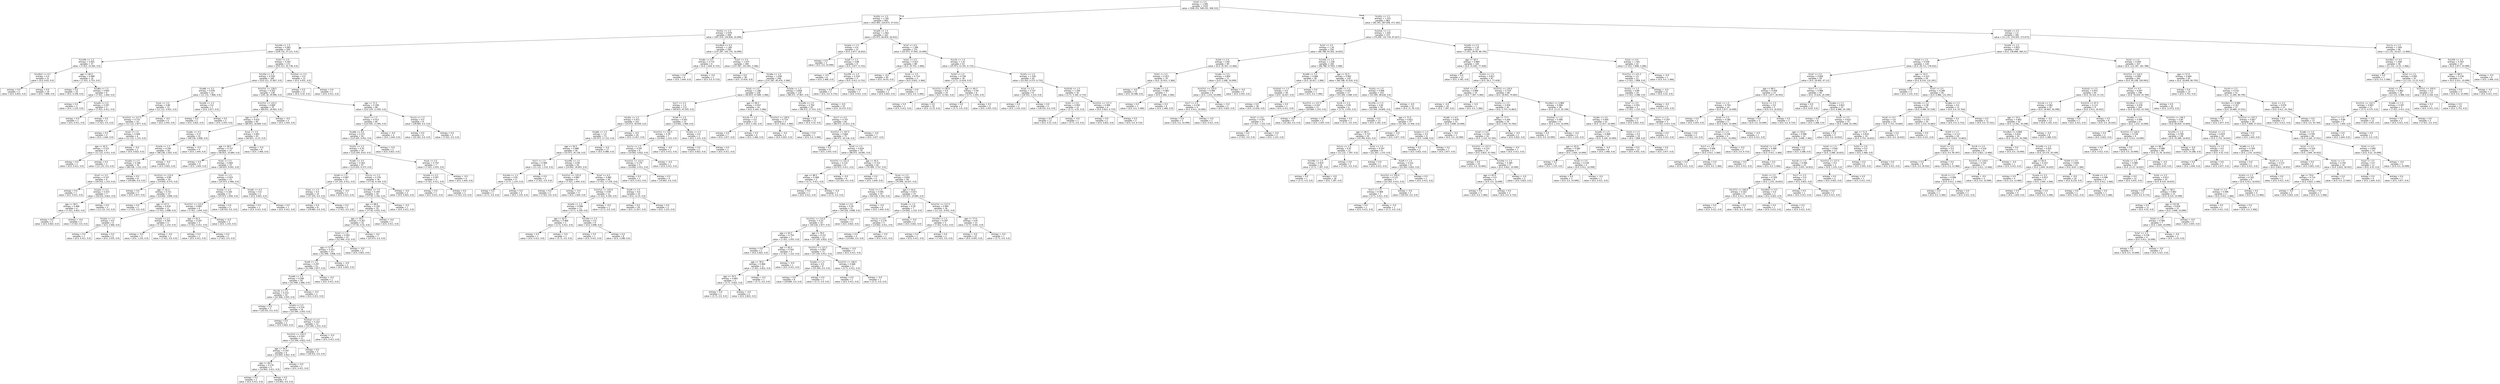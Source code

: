 digraph Tree {
node [shape=box, fontname="helvetica"] ;
edge [fontname="helvetica"] ;
0 [label="fs1a5 <= 2.5\nentropy = 1.585\nsamples = 1525\nvalue = [508.333, 508.333, 508.333]"] ;
1 [label="fs1d2z <= 1.5\nentropy = 1.182\nsamples = 662\nvalue = [422.993, 220.675, 37.031]"] ;
0 -> 1 [labeldistance=2.5, labelangle=45, headlabel="True"] ;
2 [label="fs1d1y <= 1.5\nentropy = 0.978\nsamples = 499\nvalue = [397.019, 159.856, 10.099]"] ;
1 -> 2 ;
3 [label="fs1ct4a <= 1.5\nentropy = 0.681\nsamples = 209\nvalue = [259.732, 57.121, 0.0]"] ;
2 -> 3 ;
4 [label="fs1ct4b <= 1.5\nentropy = 0.925\nsamples = 37\nvalue = [7.421, 14.383, 0.0]"] ;
3 -> 4 ;
5 [label="fs1ct6z1 <= 4.5\nentropy = 0.0\nsamples = 21\nvalue = [0.0, 8.63, 0.0]"] ;
4 -> 5 ;
6 [label="entropy = 0.0\nsamples = 2\nvalue = [0.0, 0.822, 0.0]"] ;
5 -> 6 ;
7 [label="entropy = 0.0\nsamples = 19\nvalue = [0.0, 7.808, 0.0]"] ;
5 -> 7 ;
8 [label="age <= 60.5\nentropy = 0.988\nsamples = 16\nvalue = [7.421, 5.753, 0.0]"] ;
4 -> 8 ;
9 [label="entropy = 0.0\nsamples = 10\nvalue = [0.0, 4.109, 0.0]"] ;
8 -> 9 ;
10 [label="fs1a6a <= 1.5\nentropy = 0.683\nsamples = 6\nvalue = [7.421, 1.644, 0.0]"] ;
8 -> 10 ;
11 [label="entropy = 0.0\nsamples = 3\nvalue = [0.0, 1.233, 0.0]"] ;
10 -> 11 ;
12 [label="fs1a2b <= 2.5\nentropy = 0.297\nsamples = 3\nvalue = [7.421, 0.411, 0.0]"] ;
10 -> 12 ;
13 [label="entropy = 0.0\nsamples = 1\nvalue = [0.0, 0.411, 0.0]"] ;
12 -> 13 ;
14 [label="entropy = 0.0\nsamples = 2\nvalue = [7.421, 0.0, 0.0]"] ;
12 -> 14 ;
15 [label="fs1b3 <= 2.5\nentropy = 0.597\nsamples = 172\nvalue = [252.311, 42.738, 0.0]"] ;
3 -> 15 ;
16 [label="fs1ct5a <= 1.5\nentropy = 0.558\nsamples = 160\nvalue = [252.311, 37.807, 0.0]"] ;
15 -> 16 ;
17 [label="fs1a6b <= 2.5\nentropy = 0.978\nsamples = 22\nvalue = [11.131, 7.808, 0.0]"] ;
16 -> 17 ;
18 [label="fs1a1 <= 3.5\nentropy = 0.89\nsamples = 15\nvalue = [11.131, 4.931, 0.0]"] ;
17 -> 18 ;
19 [label="fs1ct7y1 <= 117.5\nentropy = 0.733\nsamples = 10\nvalue = [11.131, 2.877, 0.0]"] ;
18 -> 19 ;
20 [label="entropy = 0.0\nsamples = 4\nvalue = [0.0, 1.644, 0.0]"] ;
19 -> 20 ;
21 [label="fs1e1 <= 1.5\nentropy = 0.468\nsamples = 6\nvalue = [11.131, 1.233, 0.0]"] ;
19 -> 21 ;
22 [label="age <= 42.0\nentropy = 0.222\nsamples = 4\nvalue = [11.131, 0.411, 0.0]"] ;
21 -> 22 ;
23 [label="entropy = 0.0\nsamples = 1\nvalue = [0.0, 0.411, 0.0]"] ;
22 -> 23 ;
24 [label="entropy = 0.0\nsamples = 3\nvalue = [11.131, 0.0, 0.0]"] ;
22 -> 24 ;
25 [label="entropy = -0.0\nsamples = 2\nvalue = [0.0, 0.822, 0.0]"] ;
21 -> 25 ;
26 [label="entropy = -0.0\nsamples = 5\nvalue = [0.0, 2.055, 0.0]"] ;
18 -> 26 ;
27 [label="fs1a3b <= 1.5\nentropy = 0.0\nsamples = 7\nvalue = [0.0, 2.877, 0.0]"] ;
17 -> 27 ;
28 [label="entropy = 0.0\nsamples = 2\nvalue = [0.0, 0.822, 0.0]"] ;
27 -> 28 ;
29 [label="entropy = 0.0\nsamples = 5\nvalue = [0.0, 2.055, 0.0]"] ;
27 -> 29 ;
30 [label="fs1ct7z1 <= 128.5\nentropy = 0.502\nsamples = 138\nvalue = [241.18, 29.999, 0.0]"] ;
16 -> 30 ;
31 [label="fs1ct7z1 <= 122.5\nentropy = 0.669\nsamples = 70\nvalue = [89.051, 18.903, 0.0]"] ;
30 -> 31 ;
32 [label="age <= 57.5\nentropy = 0.632\nsamples = 65\nvalue = [89.051, 16.849, 0.0]"] ;
31 -> 32 ;
33 [label="fs1a6c <= 4.5\nentropy = 0.37\nsamples = 22\nvalue = [48.236, 3.698, 0.0]"] ;
32 -> 33 ;
34 [label="fs1a3a <= 1.5\nentropy = 0.246\nsamples = 18\nvalue = [48.236, 2.055, 0.0]"] ;
33 -> 34 ;
35 [label="fs1a2b <= 2.5\nentropy = 0.168\nsamples = 16\nvalue = [48.236, 1.233, 0.0]"] ;
34 -> 35 ;
36 [label="fs1a7 <= 3.5\nentropy = 0.337\nsamples = 8\nvalue = [18.552, 1.233, 0.0]"] ;
35 -> 36 ;
37 [label="entropy = 0.0\nsamples = 1\nvalue = [0.0, 0.411, 0.0]"] ;
36 -> 37 ;
38 [label="fs1a2a <= 2.5\nentropy = 0.253\nsamples = 7\nvalue = [18.552, 0.822, 0.0]"] ;
36 -> 38 ;
39 [label="age <= 56.5\nentropy = 0.468\nsamples = 4\nvalue = [7.421, 0.822, 0.0]"] ;
38 -> 39 ;
40 [label="entropy = 0.0\nsamples = 2\nvalue = [0.0, 0.822, 0.0]"] ;
39 -> 40 ;
41 [label="entropy = -0.0\nsamples = 2\nvalue = [7.421, 0.0, 0.0]"] ;
39 -> 41 ;
42 [label="entropy = 0.0\nsamples = 3\nvalue = [11.131, 0.0, 0.0]"] ;
38 -> 42 ;
43 [label="entropy = 0.0\nsamples = 8\nvalue = [29.684, 0.0, 0.0]"] ;
35 -> 43 ;
44 [label="entropy = -0.0\nsamples = 2\nvalue = [0.0, 0.822, 0.0]"] ;
34 -> 44 ;
45 [label="entropy = -0.0\nsamples = 4\nvalue = [0.0, 1.644, 0.0]"] ;
33 -> 45 ;
46 [label="fs1a1 <= 3.5\nentropy = 0.801\nsamples = 43\nvalue = [40.815, 13.15, 0.0]"] ;
32 -> 46 ;
47 [label="age <= 58.5\nentropy = 0.737\nsamples = 37\nvalue = [40.815, 10.684, 0.0]"] ;
46 -> 47 ;
48 [label="entropy = 0.0\nsamples = 4\nvalue = [0.0, 1.644, 0.0]"] ;
47 -> 48 ;
49 [label="fs1a1 <= 2.5\nentropy = 0.683\nsamples = 33\nvalue = [40.815, 9.041, 0.0]"] ;
47 -> 49 ;
50 [label="fs1ct7y1 <= 115.0\nentropy = 0.89\nsamples = 20\nvalue = [14.842, 6.575, 0.0]"] ;
49 -> 50 ;
51 [label="entropy = 0.0\nsamples = 7\nvalue = [0.0, 2.877, 0.0]"] ;
50 -> 51 ;
52 [label="age <= 61.5\nentropy = 0.721\nsamples = 13\nvalue = [14.842, 3.698, 0.0]"] ;
50 -> 52 ;
53 [label="entropy = 0.0\nsamples = 2\nvalue = [7.421, 0.0, 0.0]"] ;
52 -> 53 ;
54 [label="age <= 67.5\nentropy = 0.918\nsamples = 11\nvalue = [7.421, 3.698, 0.0]"] ;
52 -> 54 ;
55 [label="fs1a2a <= 1.5\nentropy = 0.0\nsamples = 6\nvalue = [0.0, 2.466, 0.0]"] ;
54 -> 55 ;
56 [label="entropy = 0.0\nsamples = 1\nvalue = [0.0, 0.411, 0.0]"] ;
55 -> 56 ;
57 [label="entropy = 0.0\nsamples = 5\nvalue = [0.0, 2.055, 0.0]"] ;
55 -> 57 ;
58 [label="fs1a2b <= 2.5\nentropy = 0.591\nsamples = 5\nvalue = [7.421, 1.233, 0.0]"] ;
54 -> 58 ;
59 [label="entropy = -0.0\nsamples = 3\nvalue = [0.0, 1.233, 0.0]"] ;
58 -> 59 ;
60 [label="entropy = -0.0\nsamples = 2\nvalue = [7.421, 0.0, 0.0]"] ;
58 -> 60 ;
61 [label="fs1e2 <= 1.5\nentropy = 0.425\nsamples = 13\nvalue = [25.973, 2.466, 0.0]"] ;
49 -> 61 ;
62 [label="fs1a2a <= 2.5\nentropy = 0.326\nsamples = 11\nvalue = [25.973, 1.644, 0.0]"] ;
61 -> 62 ;
63 [label="fs1ct7z1 <= 115.0\nentropy = 0.683\nsamples = 6\nvalue = [7.421, 1.644, 0.0]"] ;
62 -> 63 ;
64 [label="age <= 62.5\nentropy = 0.297\nsamples = 3\nvalue = [7.421, 0.411, 0.0]"] ;
63 -> 64 ;
65 [label="entropy = 0.0\nsamples = 1\nvalue = [0.0, 0.411, 0.0]"] ;
64 -> 65 ;
66 [label="entropy = 0.0\nsamples = 2\nvalue = [7.421, 0.0, 0.0]"] ;
64 -> 66 ;
67 [label="entropy = -0.0\nsamples = 3\nvalue = [0.0, 1.233, 0.0]"] ;
63 -> 67 ;
68 [label="entropy = 0.0\nsamples = 5\nvalue = [18.552, 0.0, 0.0]"] ;
62 -> 68 ;
69 [label="fs1a6c <= 4.5\nentropy = 0.0\nsamples = 2\nvalue = [0.0, 0.822, 0.0]"] ;
61 -> 69 ;
70 [label="entropy = 0.0\nsamples = 1\nvalue = [0.0, 0.411, 0.0]"] ;
69 -> 70 ;
71 [label="entropy = 0.0\nsamples = 1\nvalue = [0.0, 0.411, 0.0]"] ;
69 -> 71 ;
72 [label="entropy = -0.0\nsamples = 6\nvalue = [0.0, 2.466, 0.0]"] ;
46 -> 72 ;
73 [label="entropy = -0.0\nsamples = 5\nvalue = [0.0, 2.055, 0.0]"] ;
31 -> 73 ;
74 [label="age <= 71.5\nentropy = 0.358\nsamples = 68\nvalue = [152.129, 11.095, 0.0]"] ;
30 -> 74 ;
75 [label="fs1e7 <= 1.5\nentropy = 0.413\nsamples = 60\nvalue = [122.445, 11.095, 0.0]"] ;
74 -> 75 ;
76 [label="fs1a6b <= 4.5\nentropy = 0.372\nsamples = 56\nvalue = [122.445, 9.452, 0.0]"] ;
75 -> 76 ;
77 [label="fs1d1z <= 1.5\nentropy = 0.35\nsamples = 54\nvalue = [122.445, 8.63, 0.0]"] ;
76 -> 77 ;
78 [label="fs1a6c <= 3.5\nentropy = 0.303\nsamples = 47\nvalue = [115.024, 6.575, 0.0]"] ;
77 -> 78 ;
79 [label="fs1e9 <= 1.5\nentropy = 0.087\nsamples = 11\nvalue = [37.105, 0.411, 0.0]"] ;
78 -> 79 ;
80 [label="fs1e1 <= 1.5\nentropy = 0.0\nsamples = 10\nvalue = [37.105, 0.0, 0.0]"] ;
79 -> 80 ;
81 [label="entropy = 0.0\nsamples = 8\nvalue = [29.684, 0.0, 0.0]"] ;
80 -> 81 ;
82 [label="entropy = 0.0\nsamples = 2\nvalue = [7.421, 0.0, 0.0]"] ;
80 -> 82 ;
83 [label="entropy = -0.0\nsamples = 1\nvalue = [0.0, 0.411, 0.0]"] ;
79 -> 83 ;
84 [label="fs1c1y <= 1.5\nentropy = 0.378\nsamples = 36\nvalue = [77.92, 6.164, 0.0]"] ;
78 -> 84 ;
85 [label="fs1ct6z2 <= 7.0\nentropy = 0.344\nsamples = 34\nvalue = [77.92, 5.342, 0.0]"] ;
84 -> 85 ;
86 [label="age <= 68.0\nentropy = 0.326\nsamples = 33\nvalue = [77.92, 4.931, 0.0]"] ;
85 -> 86 ;
87 [label="age <= 59.5\nentropy = 0.307\nsamples = 32\nvalue = [77.92, 4.52, 0.0]"] ;
86 -> 87 ;
88 [label="fs1e3 <= 1.5\nentropy = 0.402\nsamples = 25\nvalue = [51.946, 4.52, 0.0]"] ;
87 -> 88 ;
89 [label="age <= 57.5\nentropy = 0.353\nsamples = 23\nvalue = [51.946, 3.698, 0.0]"] ;
88 -> 89 ;
90 [label="fs1e9 <= 1.5\nentropy = 0.297\nsamples = 21\nvalue = [51.946, 2.877, 0.0]"] ;
89 -> 90 ;
91 [label="fs1a4b <= 1.5\nentropy = 0.266\nsamples = 20\nvalue = [51.946, 2.466, 0.0]"] ;
90 -> 91 ;
92 [label="fs1c2b <= 1.5\nentropy = 0.233\nsamples = 19\nvalue = [51.946, 2.055, 0.0]"] ;
91 -> 92 ;
93 [label="entropy = 0.0\nsamples = 5\nvalue = [18.552, 0.0, 0.0]"] ;
92 -> 93 ;
94 [label="fs1a2a <= 2.5\nentropy = 0.319\nsamples = 14\nvalue = [33.394, 2.055, 0.0]"] ;
92 -> 94 ;
95 [label="entropy = 0.0\nsamples = 2\nvalue = [0.0, 0.822, 0.0]"] ;
94 -> 95 ;
96 [label="fs1d1a2 <= 2.5\nentropy = 0.222\nsamples = 12\nvalue = [33.394, 1.233, 0.0]"] ;
94 -> 96 ;
97 [label="fs1ct7z1 <= 132.5\nentropy = 0.163\nsamples = 11\nvalue = [33.394, 0.822, 0.0]"] ;
96 -> 97 ;
98 [label="age <= 54.5\nentropy = 0.297\nsamples = 6\nvalue = [14.842, 0.822, 0.0]"] ;
97 -> 98 ;
99 [label="age <= 46.5\nentropy = 0.179\nsamples = 5\nvalue = [14.842, 0.411, 0.0]"] ;
98 -> 99 ;
100 [label="entropy = 0.0\nsamples = 1\nvalue = [0.0, 0.411, 0.0]"] ;
99 -> 100 ;
101 [label="entropy = 0.0\nsamples = 4\nvalue = [14.842, 0.0, 0.0]"] ;
99 -> 101 ;
102 [label="entropy = -0.0\nsamples = 1\nvalue = [0.0, 0.411, 0.0]"] ;
98 -> 102 ;
103 [label="entropy = 0.0\nsamples = 5\nvalue = [18.552, 0.0, 0.0]"] ;
97 -> 103 ;
104 [label="entropy = -0.0\nsamples = 1\nvalue = [0.0, 0.411, 0.0]"] ;
96 -> 104 ;
105 [label="entropy = -0.0\nsamples = 1\nvalue = [0.0, 0.411, 0.0]"] ;
91 -> 105 ;
106 [label="entropy = -0.0\nsamples = 1\nvalue = [0.0, 0.411, 0.0]"] ;
90 -> 106 ;
107 [label="entropy = -0.0\nsamples = 2\nvalue = [0.0, 0.822, 0.0]"] ;
89 -> 107 ;
108 [label="entropy = -0.0\nsamples = 2\nvalue = [0.0, 0.822, 0.0]"] ;
88 -> 108 ;
109 [label="entropy = -0.0\nsamples = 7\nvalue = [25.973, 0.0, 0.0]"] ;
87 -> 109 ;
110 [label="entropy = -0.0\nsamples = 1\nvalue = [0.0, 0.411, 0.0]"] ;
86 -> 110 ;
111 [label="entropy = -0.0\nsamples = 1\nvalue = [0.0, 0.411, 0.0]"] ;
85 -> 111 ;
112 [label="entropy = -0.0\nsamples = 2\nvalue = [0.0, 0.822, 0.0]"] ;
84 -> 112 ;
113 [label="fs1a1 <= 2.5\nentropy = 0.754\nsamples = 7\nvalue = [7.421, 2.055, 0.0]"] ;
77 -> 113 ;
114 [label="fs1a2b <= 2.5\nentropy = 0.297\nsamples = 3\nvalue = [7.421, 0.411, 0.0]"] ;
113 -> 114 ;
115 [label="entropy = 0.0\nsamples = 1\nvalue = [0.0, 0.411, 0.0]"] ;
114 -> 115 ;
116 [label="entropy = 0.0\nsamples = 2\nvalue = [7.421, 0.0, 0.0]"] ;
114 -> 116 ;
117 [label="entropy = -0.0\nsamples = 4\nvalue = [0.0, 1.644, 0.0]"] ;
113 -> 117 ;
118 [label="entropy = -0.0\nsamples = 2\nvalue = [0.0, 0.822, 0.0]"] ;
76 -> 118 ;
119 [label="entropy = -0.0\nsamples = 4\nvalue = [0.0, 1.644, 0.0]"] ;
75 -> 119 ;
120 [label="fs1c1z <= 1.5\nentropy = 0.0\nsamples = 8\nvalue = [29.684, 0.0, 0.0]"] ;
74 -> 120 ;
121 [label="entropy = 0.0\nsamples = 6\nvalue = [22.263, 0.0, 0.0]"] ;
120 -> 121 ;
122 [label="entropy = 0.0\nsamples = 2\nvalue = [7.421, 0.0, 0.0]"] ;
120 -> 122 ;
123 [label="fs1d1a1 <= 2.5\nentropy = 0.0\nsamples = 12\nvalue = [0.0, 4.931, 0.0]"] ;
15 -> 123 ;
124 [label="entropy = 0.0\nsamples = 11\nvalue = [0.0, 4.52, 0.0]"] ;
123 -> 124 ;
125 [label="entropy = 0.0\nsamples = 1\nvalue = [0.0, 0.411, 0.0]"] ;
123 -> 125 ;
126 [label="fs1ct6y4 <= 4.5\nentropy = 1.189\nsamples = 290\nvalue = [137.287, 102.735, 10.099]"] ;
2 -> 126 ;
127 [label="fs1a6c <= 4.5\nentropy = 0.714\nsamples = 6\nvalue = [0.0, 1.644, 6.733]"] ;
126 -> 127 ;
128 [label="entropy = 0.0\nsamples = 4\nvalue = [0.0, 1.644, 0.0]"] ;
127 -> 128 ;
129 [label="entropy = -0.0\nsamples = 2\nvalue = [0.0, 0.0, 6.733]"] ;
127 -> 129 ;
130 [label="fs1a7 <= 3.5\nentropy = 1.075\nsamples = 284\nvalue = [137.287, 101.091, 3.366]"] ;
126 -> 130 ;
131 [label="entropy = 0.0\nsamples = 38\nvalue = [0.0, 15.616, 0.0]"] ;
130 -> 131 ;
132 [label="fs1a6a <= 1.5\nentropy = 1.058\nsamples = 246\nvalue = [137.287, 85.476, 3.366]"] ;
130 -> 132 ;
133 [label="fs1a1 <= 3.5\nentropy = 1.186\nsamples = 128\nvalue = [40.815, 47.669, 3.366]"] ;
132 -> 133 ;
134 [label="fs1c7 <= 2.5\nentropy = 1.0\nsamples = 112\nvalue = [40.815, 41.505, 0.0]"] ;
133 -> 134 ;
135 [label="fs1d2y <= 1.5\nentropy = 0.971\nsamples = 102\nvalue = [25.973, 39.039, 0.0]"] ;
134 -> 135 ;
136 [label="fs1a6b <= 1.5\nentropy = 1.0\nsamples = 73\nvalue = [25.973, 27.122, 0.0]"] ;
135 -> 136 ;
137 [label="age <= 50.5\nentropy = 0.988\nsamples = 56\nvalue = [25.973, 20.136, 0.0]"] ;
136 -> 137 ;
138 [label="fs1c7 <= 1.5\nentropy = 0.468\nsamples = 6\nvalue = [11.131, 1.233, 0.0]"] ;
137 -> 138 ;
139 [label="fs1ct4a <= 1.5\nentropy = 0.81\nsamples = 4\nvalue = [3.71, 1.233, 0.0]"] ;
138 -> 139 ;
140 [label="entropy = 0.0\nsamples = 1\nvalue = [3.71, 0.0, 0.0]"] ;
139 -> 140 ;
141 [label="entropy = 0.0\nsamples = 3\nvalue = [0.0, 1.233, 0.0]"] ;
139 -> 141 ;
142 [label="entropy = 0.0\nsamples = 2\nvalue = [7.421, 0.0, 0.0]"] ;
138 -> 142 ;
143 [label="fs1ct4b <= 1.5\nentropy = 0.99\nsamples = 50\nvalue = [14.842, 18.903, 0.0]"] ;
137 -> 143 ;
144 [label="fs1ct7y1 <= 125.0\nentropy = 0.683\nsamples = 6\nvalue = [7.421, 1.644, 0.0]"] ;
143 -> 144 ;
145 [label="entropy = 0.0\nsamples = 2\nvalue = [7.421, 0.0, 0.0]"] ;
144 -> 145 ;
146 [label="entropy = -0.0\nsamples = 4\nvalue = [0.0, 1.644, 0.0]"] ;
144 -> 146 ;
147 [label="fs1a7 <= 4.5\nentropy = 0.882\nsamples = 44\nvalue = [7.421, 17.259, 0.0]"] ;
143 -> 147 ;
148 [label="fs1ct7y1 <= 125.0\nentropy = 0.94\nsamples = 12\nvalue = [7.421, 4.109, 0.0]"] ;
147 -> 148 ;
149 [label="fs1a2b <= 1.5\nentropy = 0.998\nsamples = 11\nvalue = [3.71, 4.109, 0.0]"] ;
148 -> 149 ;
150 [label="age <= 62.0\nentropy = 0.468\nsamples = 2\nvalue = [3.71, 0.411, 0.0]"] ;
149 -> 150 ;
151 [label="entropy = 0.0\nsamples = 1\nvalue = [0.0, 0.411, 0.0]"] ;
150 -> 151 ;
152 [label="entropy = -0.0\nsamples = 1\nvalue = [3.71, 0.0, 0.0]"] ;
150 -> 152 ;
153 [label="fs1ct4a <= 1.5\nentropy = 0.0\nsamples = 9\nvalue = [0.0, 3.698, 0.0]"] ;
149 -> 153 ;
154 [label="entropy = 0.0\nsamples = 1\nvalue = [0.0, 0.411, 0.0]"] ;
153 -> 154 ;
155 [label="entropy = 0.0\nsamples = 8\nvalue = [0.0, 3.288, 0.0]"] ;
153 -> 155 ;
156 [label="entropy = -0.0\nsamples = 1\nvalue = [3.71, 0.0, 0.0]"] ;
148 -> 156 ;
157 [label="fs1e9 <= 1.5\nentropy = 0.0\nsamples = 32\nvalue = [0.0, 13.15, 0.0]"] ;
147 -> 157 ;
158 [label="entropy = 0.0\nsamples = 29\nvalue = [0.0, 11.917, 0.0]"] ;
157 -> 158 ;
159 [label="entropy = 0.0\nsamples = 3\nvalue = [0.0, 1.233, 0.0]"] ;
157 -> 159 ;
160 [label="entropy = -0.0\nsamples = 17\nvalue = [0.0, 6.986, 0.0]"] ;
136 -> 160 ;
161 [label="entropy = -0.0\nsamples = 29\nvalue = [0.0, 11.917, 0.0]"] ;
135 -> 161 ;
162 [label="fs1e4 <= 1.5\nentropy = 0.591\nsamples = 10\nvalue = [14.842, 2.466, 0.0]"] ;
134 -> 162 ;
163 [label="fs1ct7y1 <= 132.5\nentropy = 0.39\nsamples = 7\nvalue = [14.842, 1.233, 0.0]"] ;
162 -> 163 ;
164 [label="fs1c1y <= 1.5\nentropy = 0.297\nsamples = 6\nvalue = [14.842, 0.822, 0.0]"] ;
163 -> 164 ;
165 [label="fs1ct7y1 <= 112.5\nentropy = 0.179\nsamples = 5\nvalue = [14.842, 0.411, 0.0]"] ;
164 -> 165 ;
166 [label="entropy = 0.0\nsamples = 1\nvalue = [0.0, 0.411, 0.0]"] ;
165 -> 166 ;
167 [label="entropy = 0.0\nsamples = 4\nvalue = [14.842, 0.0, 0.0]"] ;
165 -> 167 ;
168 [label="entropy = -0.0\nsamples = 1\nvalue = [0.0, 0.411, 0.0]"] ;
164 -> 168 ;
169 [label="entropy = -0.0\nsamples = 1\nvalue = [0.0, 0.411, 0.0]"] ;
163 -> 169 ;
170 [label="fs1d2y <= 1.5\nentropy = 0.0\nsamples = 3\nvalue = [0.0, 1.233, 0.0]"] ;
162 -> 170 ;
171 [label="entropy = 0.0\nsamples = 2\nvalue = [0.0, 0.822, 0.0]"] ;
170 -> 171 ;
172 [label="entropy = 0.0\nsamples = 1\nvalue = [0.0, 0.411, 0.0]"] ;
170 -> 172 ;
173 [label="age <= 69.5\nentropy = 0.937\nsamples = 16\nvalue = [0.0, 6.164, 3.366]"] ;
133 -> 173 ;
174 [label="fs1c2b <= 1.5\nentropy = 0.0\nsamples = 13\nvalue = [0.0, 5.342, 0.0]"] ;
173 -> 174 ;
175 [label="entropy = 0.0\nsamples = 7\nvalue = [0.0, 2.877, 0.0]"] ;
174 -> 175 ;
176 [label="entropy = 0.0\nsamples = 6\nvalue = [0.0, 2.466, 0.0]"] ;
174 -> 176 ;
177 [label="fs1ct7y1 <= 130.0\nentropy = 0.714\nsamples = 3\nvalue = [0.0, 0.822, 3.366]"] ;
173 -> 177 ;
178 [label="entropy = -0.0\nsamples = 2\nvalue = [0.0, 0.822, 0.0]"] ;
177 -> 178 ;
179 [label="entropy = 0.0\nsamples = 1\nvalue = [0.0, 0.0, 3.366]"] ;
177 -> 179 ;
180 [label="fs1a3a <= 1.5\nentropy = 0.858\nsamples = 118\nvalue = [96.472, 37.807, 0.0]"] ;
132 -> 180 ;
181 [label="fs1ct4b <= 1.5\nentropy = 0.764\nsamples = 93\nvalue = [96.472, 27.533, 0.0]"] ;
180 -> 181 ;
182 [label="entropy = 0.0\nsamples = 11\nvalue = [0.0, 4.52, 0.0]"] ;
181 -> 182 ;
183 [label="fs1c7 <= 3.5\nentropy = 0.707\nsamples = 82\nvalue = [96.472, 23.013, 0.0]"] ;
181 -> 183 ;
184 [label="fs1ct7y1 <= 107.5\nentropy = 0.664\nsamples = 75\nvalue = [96.472, 20.136, 0.0]"] ;
183 -> 184 ;
185 [label="entropy = 0.0\nsamples = 5\nvalue = [0.0, 2.055, 0.0]"] ;
184 -> 185 ;
186 [label="fs1a5 <= 1.5\nentropy = 0.629\nsamples = 70\nvalue = [96.472, 18.081, 0.0]"] ;
184 -> 186 ;
187 [label="fs1ct7z1 <= 121.0\nentropy = 0.116\nsamples = 8\nvalue = [25.973, 0.411, 0.0]"] ;
186 -> 187 ;
188 [label="age <= 68.5\nentropy = 0.468\nsamples = 2\nvalue = [3.71, 0.411, 0.0]"] ;
187 -> 188 ;
189 [label="entropy = 0.0\nsamples = 1\nvalue = [0.0, 0.411, 0.0]"] ;
188 -> 189 ;
190 [label="entropy = -0.0\nsamples = 1\nvalue = [3.71, 0.0, 0.0]"] ;
188 -> 190 ;
191 [label="entropy = -0.0\nsamples = 6\nvalue = [22.263, 0.0, 0.0]"] ;
187 -> 191 ;
192 [label="age <= 45.5\nentropy = 0.723\nsamples = 62\nvalue = [70.499, 17.67, 0.0]"] ;
186 -> 192 ;
193 [label="entropy = 0.0\nsamples = 4\nvalue = [0.0, 1.644, 0.0]"] ;
192 -> 193 ;
194 [label="fs1a1 <= 2.5\nentropy = 0.691\nsamples = 58\nvalue = [70.499, 16.027, 0.0]"] ;
192 -> 194 ;
195 [label="fs1e1 <= 1.5\nentropy = 0.491\nsamples = 25\nvalue = [44.526, 5.342, 0.0]"] ;
194 -> 195 ;
196 [label="fs1b8 <= 2.0\nentropy = 0.39\nsamples = 21\nvalue = [44.526, 3.698, 0.0]"] ;
195 -> 196 ;
197 [label="fs1ct7y1 <= 115.0\nentropy = 0.33\nsamples = 19\nvalue = [44.526, 2.877, 0.0]"] ;
196 -> 197 ;
198 [label="age <= 65.5\nentropy = 0.754\nsamples = 7\nvalue = [7.421, 2.055, 0.0]"] ;
197 -> 198 ;
199 [label="entropy = 0.0\nsamples = 2\nvalue = [0.0, 0.822, 0.0]"] ;
198 -> 199 ;
200 [label="age <= 83.5\nentropy = 0.591\nsamples = 5\nvalue = [7.421, 1.233, 0.0]"] ;
198 -> 200 ;
201 [label="age <= 78.0\nentropy = 0.468\nsamples = 4\nvalue = [7.421, 0.822, 0.0]"] ;
200 -> 201 ;
202 [label="age <= 70.5\nentropy = 0.683\nsamples = 3\nvalue = [3.71, 0.822, 0.0]"] ;
201 -> 202 ;
203 [label="entropy = 0.0\nsamples = 1\nvalue = [3.71, 0.0, 0.0]"] ;
202 -> 203 ;
204 [label="entropy = -0.0\nsamples = 2\nvalue = [0.0, 0.822, 0.0]"] ;
202 -> 204 ;
205 [label="entropy = -0.0\nsamples = 1\nvalue = [3.71, 0.0, 0.0]"] ;
201 -> 205 ;
206 [label="entropy = -0.0\nsamples = 1\nvalue = [0.0, 0.411, 0.0]"] ;
200 -> 206 ;
207 [label="age <= 78.0\nentropy = 0.151\nsamples = 12\nvalue = [37.105, 0.822, 0.0]"] ;
197 -> 207 ;
208 [label="fs1ct7y1 <= 127.5\nentropy = 0.087\nsamples = 11\nvalue = [37.105, 0.411, 0.0]"] ;
207 -> 208 ;
209 [label="fs1a4a <= 1.5\nentropy = 0.0\nsamples = 9\nvalue = [33.394, 0.0, 0.0]"] ;
208 -> 209 ;
210 [label="entropy = 0.0\nsamples = 8\nvalue = [29.684, 0.0, 0.0]"] ;
209 -> 210 ;
211 [label="entropy = 0.0\nsamples = 1\nvalue = [3.71, 0.0, 0.0]"] ;
209 -> 211 ;
212 [label="fs1ct7z1 <= 140.0\nentropy = 0.468\nsamples = 2\nvalue = [3.71, 0.411, 0.0]"] ;
208 -> 212 ;
213 [label="entropy = 0.0\nsamples = 1\nvalue = [0.0, 0.411, 0.0]"] ;
212 -> 213 ;
214 [label="entropy = -0.0\nsamples = 1\nvalue = [3.71, 0.0, 0.0]"] ;
212 -> 214 ;
215 [label="entropy = -0.0\nsamples = 1\nvalue = [0.0, 0.411, 0.0]"] ;
207 -> 215 ;
216 [label="entropy = -0.0\nsamples = 2\nvalue = [0.0, 0.822, 0.0]"] ;
196 -> 216 ;
217 [label="entropy = -0.0\nsamples = 4\nvalue = [0.0, 1.644, 0.0]"] ;
195 -> 217 ;
218 [label="age <= 54.0\nentropy = 0.871\nsamples = 33\nvalue = [25.973, 10.684, 0.0]"] ;
194 -> 218 ;
219 [label="fs1a4b <= 1.5\nentropy = 0.39\nsamples = 7\nvalue = [14.842, 1.233, 0.0]"] ;
218 -> 219 ;
220 [label="fs1c1z <= 2.0\nentropy = 0.179\nsamples = 5\nvalue = [14.842, 0.411, 0.0]"] ;
219 -> 220 ;
221 [label="entropy = 0.0\nsamples = 4\nvalue = [14.842, 0.0, 0.0]"] ;
220 -> 221 ;
222 [label="entropy = -0.0\nsamples = 1\nvalue = [0.0, 0.411, 0.0]"] ;
220 -> 222 ;
223 [label="entropy = -0.0\nsamples = 2\nvalue = [0.0, 0.822, 0.0]"] ;
219 -> 223 ;
224 [label="fs1ct7z1 <= 117.5\nentropy = 0.995\nsamples = 26\nvalue = [11.131, 9.452, 0.0]"] ;
218 -> 224 ;
225 [label="fs1ct5a <= 1.5\nentropy = 0.297\nsamples = 3\nvalue = [7.421, 0.411, 0.0]"] ;
224 -> 225 ;
226 [label="entropy = 0.0\nsamples = 1\nvalue = [0.0, 0.411, 0.0]"] ;
225 -> 226 ;
227 [label="entropy = 0.0\nsamples = 2\nvalue = [7.421, 0.0, 0.0]"] ;
225 -> 227 ;
228 [label="age <= 77.0\nentropy = 0.87\nsamples = 23\nvalue = [3.71, 9.041, 0.0]"] ;
224 -> 228 ;
229 [label="entropy = -0.0\nsamples = 22\nvalue = [0.0, 9.041, 0.0]"] ;
228 -> 229 ;
230 [label="entropy = -0.0\nsamples = 1\nvalue = [3.71, 0.0, 0.0]"] ;
228 -> 230 ;
231 [label="entropy = -0.0\nsamples = 7\nvalue = [0.0, 2.877, 0.0]"] ;
183 -> 231 ;
232 [label="entropy = -0.0\nsamples = 25\nvalue = [0.0, 10.274, 0.0]"] ;
180 -> 232 ;
233 [label="fs1a2b <= 1.5\nentropy = 1.462\nsamples = 163\nvalue = [25.973, 60.819, 26.932]"] ;
1 -> 233 ;
234 [label="fs1a2a <= 1.5\nentropy = 0.6\nsamples = 12\nvalue = [0.0, 2.877, 16.832]"] ;
233 -> 234 ;
235 [label="entropy = 0.0\nsamples = 3\nvalue = [0.0, 0.0, 10.099]"] ;
234 -> 235 ;
236 [label="fs1e5 <= 1.5\nentropy = 0.88\nsamples = 9\nvalue = [0.0, 2.877, 6.733]"] ;
234 -> 236 ;
237 [label="entropy = -0.0\nsamples = 6\nvalue = [0.0, 2.466, 0.0]"] ;
236 -> 237 ;
238 [label="fs1ct5b <= 1.5\nentropy = 0.318\nsamples = 3\nvalue = [0.0, 0.411, 6.733]"] ;
236 -> 238 ;
239 [label="entropy = 0.0\nsamples = 2\nvalue = [0.0, 0.0, 6.733]"] ;
238 -> 239 ;
240 [label="entropy = 0.0\nsamples = 1\nvalue = [0.0, 0.411, 0.0]"] ;
238 -> 240 ;
241 [label="fs1a7 <= 4.5\nentropy = 1.289\nsamples = 151\nvalue = [25.973, 57.943, 10.099]"] ;
233 -> 241 ;
242 [label="fs1e1 <= 2.5\nentropy = 0.423\nsamples = 88\nvalue = [0.0, 35.752, 3.366]"] ;
241 -> 242 ;
243 [label="entropy = -0.0\nsamples = 85\nvalue = [0.0, 34.93, 0.0]"] ;
242 -> 243 ;
244 [label="fs1a1 <= 3.5\nentropy = 0.714\nsamples = 3\nvalue = [0.0, 0.822, 3.366]"] ;
242 -> 244 ;
245 [label="entropy = -0.0\nsamples = 2\nvalue = [0.0, 0.822, 0.0]"] ;
244 -> 245 ;
246 [label="entropy = 0.0\nsamples = 1\nvalue = [0.0, 0.0, 3.366]"] ;
244 -> 246 ;
247 [label="fs1c2b <= 1.5\nentropy = 1.41\nsamples = 63\nvalue = [25.973, 22.191, 6.733]"] ;
241 -> 247 ;
248 [label="fs1b4 <= 1.5\nentropy = 0.706\nsamples = 39\nvalue = [3.71, 15.616, 0.0]"] ;
247 -> 248 ;
249 [label="fs1ct7z1 <= 80.0\nentropy = 0.0\nsamples = 33\nvalue = [0.0, 13.561, 0.0]"] ;
248 -> 249 ;
250 [label="entropy = 0.0\nsamples = 1\nvalue = [0.0, 0.411, 0.0]"] ;
249 -> 250 ;
251 [label="entropy = 0.0\nsamples = 32\nvalue = [0.0, 13.15, 0.0]"] ;
249 -> 251 ;
252 [label="age <= 64.5\nentropy = 0.94\nsamples = 6\nvalue = [3.71, 2.055, 0.0]"] ;
248 -> 252 ;
253 [label="entropy = 0.0\nsamples = 1\nvalue = [3.71, 0.0, 0.0]"] ;
252 -> 253 ;
254 [label="entropy = 0.0\nsamples = 5\nvalue = [0.0, 2.055, 0.0]"] ;
252 -> 254 ;
255 [label="fs1d1z <= 1.5\nentropy = 1.328\nsamples = 24\nvalue = [22.263, 6.575, 6.733]"] ;
247 -> 255 ;
256 [label="fs1a1 <= 2.5\nentropy = 0.337\nsamples = 8\nvalue = [18.552, 1.233, 0.0]"] ;
255 -> 256 ;
257 [label="entropy = 0.0\nsamples = 3\nvalue = [0.0, 1.233, 0.0]"] ;
256 -> 257 ;
258 [label="entropy = 0.0\nsamples = 5\nvalue = [18.552, 0.0, 0.0]"] ;
256 -> 258 ;
259 [label="fs1d1a2 <= 1.5\nentropy = 1.544\nsamples = 16\nvalue = [3.71, 5.342, 6.733]"] ;
255 -> 259 ;
260 [label="fs1b2 <= 2.0\nentropy = 0.993\nsamples = 12\nvalue = [3.71, 4.52, 0.0]"] ;
259 -> 260 ;
261 [label="entropy = 0.0\nsamples = 11\nvalue = [0.0, 4.52, 0.0]"] ;
260 -> 261 ;
262 [label="entropy = -0.0\nsamples = 1\nvalue = [3.71, 0.0, 0.0]"] ;
260 -> 262 ;
263 [label="fs1ct7y1 <= 117.5\nentropy = 0.496\nsamples = 4\nvalue = [0.0, 0.822, 6.733]"] ;
259 -> 263 ;
264 [label="entropy = 0.0\nsamples = 2\nvalue = [0.0, 0.822, 0.0]"] ;
263 -> 264 ;
265 [label="entropy = 0.0\nsamples = 2\nvalue = [0.0, 0.0, 6.733]"] ;
263 -> 265 ;
266 [label="fs1d2y <= 1.5\nentropy = 1.333\nsamples = 863\nvalue = [85.341, 287.658, 471.302]"] ;
0 -> 266 [labeldistance=2.5, labelangle=-45, headlabel="False"] ;
267 [label="fs1d1a1 <= 1.5\nentropy = 1.545\nsamples = 372\nvalue = [74.209, 132.734, 97.627]"] ;
266 -> 267 ;
268 [label="fs1a7 <= 3.5\nentropy = 1.34\nsamples = 250\nvalue = [66.788, 93.283, 16.832]"] ;
267 -> 268 ;
269 [label="fs1b4 <= 2.5\nentropy = 0.85\nsamples = 90\nvalue = [0.0, 35.341, 13.466]"] ;
268 -> 269 ;
270 [label="fs1b1 <= 2.5\nentropy = 0.453\nsamples = 79\nvalue = [0.0, 32.053, 3.366]"] ;
269 -> 270 ;
271 [label="entropy = -0.0\nsamples = 72\nvalue = [0.0, 29.588, 0.0]"] ;
270 -> 271 ;
272 [label="fs1a6a <= 1.5\nentropy = 0.983\nsamples = 7\nvalue = [0.0, 2.466, 3.366]"] ;
270 -> 272 ;
273 [label="entropy = 0.0\nsamples = 1\nvalue = [0.0, 0.0, 3.366]"] ;
272 -> 273 ;
274 [label="entropy = 0.0\nsamples = 6\nvalue = [0.0, 2.466, 0.0]"] ;
272 -> 274 ;
275 [label="fs1a6c <= 3.5\nentropy = 0.804\nsamples = 11\nvalue = [0.0, 3.288, 10.099]"] ;
269 -> 275 ;
276 [label="fs1ct7y1 <= 125.0\nentropy = 0.496\nsamples = 6\nvalue = [0.0, 1.233, 10.099]"] ;
275 -> 276 ;
277 [label="fs1c7 <= 2.5\nentropy = 0.238\nsamples = 4\nvalue = [0.0, 0.411, 10.099]"] ;
276 -> 277 ;
278 [label="entropy = 0.0\nsamples = 3\nvalue = [0.0, 0.0, 10.099]"] ;
277 -> 278 ;
279 [label="entropy = -0.0\nsamples = 1\nvalue = [0.0, 0.411, 0.0]"] ;
277 -> 279 ;
280 [label="entropy = -0.0\nsamples = 2\nvalue = [0.0, 0.822, 0.0]"] ;
276 -> 280 ;
281 [label="entropy = -0.0\nsamples = 5\nvalue = [0.0, 2.055, 0.0]"] ;
275 -> 281 ;
282 [label="fs1ct4a <= 1.5\nentropy = 1.146\nsamples = 160\nvalue = [66.788, 57.943, 3.366]"] ;
268 -> 282 ;
283 [label="fs1a4b <= 5.5\nentropy = 0.666\nsamples = 40\nvalue = [0.0, 16.027, 3.366]"] ;
282 -> 283 ;
284 [label="fs1d1a2 <= 1.5\nentropy = 0.0\nsamples = 39\nvalue = [0.0, 16.027, 0.0]"] ;
283 -> 284 ;
285 [label="entropy = 0.0\nsamples = 38\nvalue = [0.0, 15.616, 0.0]"] ;
284 -> 285 ;
286 [label="entropy = 0.0\nsamples = 1\nvalue = [0.0, 0.411, 0.0]"] ;
284 -> 286 ;
287 [label="entropy = 0.0\nsamples = 1\nvalue = [0.0, 0.0, 3.366]"] ;
283 -> 287 ;
288 [label="age <= 52.5\nentropy = 0.962\nsamples = 120\nvalue = [66.788, 41.916, 0.0]"] ;
282 -> 288 ;
289 [label="fs1a6b <= 2.5\nentropy = 0.435\nsamples = 17\nvalue = [33.394, 3.288, 0.0]"] ;
288 -> 289 ;
290 [label="fs1ct7z1 <= 127.5\nentropy = 0.242\nsamples = 11\nvalue = [29.684, 1.233, 0.0]"] ;
289 -> 290 ;
291 [label="fs1a7 <= 4.5\nentropy = 0.591\nsamples = 5\nvalue = [7.421, 1.233, 0.0]"] ;
290 -> 291 ;
292 [label="entropy = 0.0\nsamples = 2\nvalue = [7.421, 0.0, 0.0]"] ;
291 -> 292 ;
293 [label="entropy = -0.0\nsamples = 3\nvalue = [0.0, 1.233, 0.0]"] ;
291 -> 293 ;
294 [label="entropy = -0.0\nsamples = 6\nvalue = [22.263, 0.0, 0.0]"] ;
290 -> 294 ;
295 [label="fs1c8 <= 2.5\nentropy = 0.94\nsamples = 6\nvalue = [3.71, 2.055, 0.0]"] ;
289 -> 295 ;
296 [label="entropy = 0.0\nsamples = 5\nvalue = [0.0, 2.055, 0.0]"] ;
295 -> 296 ;
297 [label="entropy = 0.0\nsamples = 1\nvalue = [3.71, 0.0, 0.0]"] ;
295 -> 297 ;
298 [label="fs1d1y <= 1.5\nentropy = 0.996\nsamples = 103\nvalue = [33.394, 38.628, 0.0]"] ;
288 -> 298 ;
299 [label="fs1ct5b <= 1.5\nentropy = 0.92\nsamples = 50\nvalue = [33.394, 16.849, 0.0]"] ;
298 -> 299 ;
300 [label="entropy = 0.0\nsamples = 13\nvalue = [0.0, 5.342, 0.0]"] ;
299 -> 300 ;
301 [label="age <= 71.0\nentropy = 0.821\nsamples = 37\nvalue = [33.394, 11.506, 0.0]"] ;
299 -> 301 ;
302 [label="age <= 66.5\nentropy = 0.733\nsamples = 30\nvalue = [33.394, 8.63, 0.0]"] ;
301 -> 302 ;
303 [label="fs1c1y <= 1.5\nentropy = 0.97\nsamples = 21\nvalue = [11.131, 7.397, 0.0]"] ;
302 -> 303 ;
304 [label="fs1ct4b <= 1.5\nentropy = 0.919\nsamples = 19\nvalue = [3.71, 7.397, 0.0]"] ;
303 -> 304 ;
305 [label="entropy = 0.0\nsamples = 1\nvalue = [3.71, 0.0, 0.0]"] ;
304 -> 305 ;
306 [label="entropy = -0.0\nsamples = 18\nvalue = [0.0, 7.397, 0.0]"] ;
304 -> 306 ;
307 [label="entropy = 0.0\nsamples = 2\nvalue = [7.421, 0.0, 0.0]"] ;
303 -> 307 ;
308 [label="fs1a1 <= 1.5\nentropy = 0.297\nsamples = 9\nvalue = [22.263, 1.233, 0.0]"] ;
302 -> 308 ;
309 [label="entropy = 0.0\nsamples = 1\nvalue = [0.0, 0.411, 0.0]"] ;
308 -> 309 ;
310 [label="fs1e9 <= 1.5\nentropy = 0.222\nsamples = 8\nvalue = [22.263, 0.822, 0.0]"] ;
308 -> 310 ;
311 [label="fs1ct7y1 <= 105.0\nentropy = 0.131\nsamples = 7\nvalue = [22.263, 0.411, 0.0]"] ;
310 -> 311 ;
312 [label="fs1c7 <= 1.5\nentropy = 0.468\nsamples = 2\nvalue = [3.71, 0.411, 0.0]"] ;
311 -> 312 ;
313 [label="entropy = 0.0\nsamples = 1\nvalue = [0.0, 0.411, 0.0]"] ;
312 -> 313 ;
314 [label="entropy = -0.0\nsamples = 1\nvalue = [3.71, 0.0, 0.0]"] ;
312 -> 314 ;
315 [label="entropy = -0.0\nsamples = 5\nvalue = [18.552, 0.0, 0.0]"] ;
311 -> 315 ;
316 [label="entropy = 0.0\nsamples = 1\nvalue = [0.0, 0.411, 0.0]"] ;
310 -> 316 ;
317 [label="entropy = -0.0\nsamples = 7\nvalue = [0.0, 2.877, 0.0]"] ;
301 -> 317 ;
318 [label="entropy = -0.0\nsamples = 53\nvalue = [0.0, 21.78, 0.0]"] ;
298 -> 318 ;
319 [label="fs1a2b <= 2.5\nentropy = 1.18\nsamples = 122\nvalue = [7.421, 39.45, 80.795]"] ;
267 -> 319 ;
320 [label="age <= 50.5\nentropy = 0.869\nsamples = 100\nvalue = [0.0, 31.642, 77.428]"] ;
319 -> 320 ;
321 [label="entropy = 0.0\nsamples = 13\nvalue = [0.0, 5.342, 0.0]"] ;
320 -> 321 ;
322 [label="fs1d1z <= 1.5\nentropy = 0.817\nsamples = 87\nvalue = [0.0, 26.3, 77.428]"] ;
320 -> 322 ;
323 [label="fs1b5 <= 2.0\nentropy = 0.896\nsamples = 19\nvalue = [0.0, 7.397, 3.366]"] ;
322 -> 323 ;
324 [label="entropy = -0.0\nsamples = 18\nvalue = [0.0, 7.397, 0.0]"] ;
323 -> 324 ;
325 [label="entropy = -0.0\nsamples = 1\nvalue = [0.0, 0.0, 3.366]"] ;
323 -> 325 ;
326 [label="fs1ct7z1 <= 124.0\nentropy = 0.729\nsamples = 68\nvalue = [0.0, 18.903, 74.062]"] ;
322 -> 326 ;
327 [label="fs1d1y <= 1.5\nentropy = 0.458\nsamples = 30\nvalue = [0.0, 5.753, 53.863]"] ;
326 -> 327 ;
328 [label="fs1a6c <= 4.5\nentropy = 0.839\nsamples = 12\nvalue = [0.0, 3.698, 10.099]"] ;
327 -> 328 ;
329 [label="fs1a2a <= 1.5\nentropy = 0.0\nsamples = 9\nvalue = [0.0, 3.698, 0.0]"] ;
328 -> 329 ;
330 [label="entropy = 0.0\nsamples = 2\nvalue = [0.0, 0.822, 0.0]"] ;
329 -> 330 ;
331 [label="entropy = 0.0\nsamples = 7\nvalue = [0.0, 2.877, 0.0]"] ;
329 -> 331 ;
332 [label="entropy = -0.0\nsamples = 3\nvalue = [0.0, 0.0, 10.099]"] ;
328 -> 332 ;
333 [label="age <= 77.5\nentropy = 0.264\nsamples = 18\nvalue = [0.0, 2.055, 43.764]"] ;
327 -> 333 ;
334 [label="fs1a5 <= 4.5\nentropy = 0.181\nsamples = 16\nvalue = [0.0, 1.233, 43.764]"] ;
333 -> 334 ;
335 [label="fs1ct7y1 <= 127.5\nentropy = 0.133\nsamples = 15\nvalue = [0.0, 0.822, 43.764]"] ;
334 -> 335 ;
336 [label="entropy = 0.0\nsamples = 10\nvalue = [0.0, 0.0, 33.664]"] ;
335 -> 336 ;
337 [label="fs1ct4a <= 1.5\nentropy = 0.385\nsamples = 5\nvalue = [0.0, 0.822, 10.099]"] ;
335 -> 337 ;
338 [label="age <= 65.0\nentropy = 0.0\nsamples = 3\nvalue = [0.0, 0.0, 10.099]"] ;
337 -> 338 ;
339 [label="entropy = 0.0\nsamples = 1\nvalue = [0.0, 0.0, 3.366]"] ;
338 -> 339 ;
340 [label="entropy = 0.0\nsamples = 2\nvalue = [0.0, 0.0, 6.733]"] ;
338 -> 340 ;
341 [label="entropy = -0.0\nsamples = 2\nvalue = [0.0, 0.822, 0.0]"] ;
337 -> 341 ;
342 [label="entropy = -0.0\nsamples = 1\nvalue = [0.0, 0.411, 0.0]"] ;
334 -> 342 ;
343 [label="entropy = -0.0\nsamples = 2\nvalue = [0.0, 0.822, 0.0]"] ;
333 -> 343 ;
344 [label="fs1ct6z1 <= 4.969\nentropy = 0.968\nsamples = 38\nvalue = [0.0, 13.15, 20.199]"] ;
326 -> 344 ;
345 [label="fs1d1a2 <= 1.5\nentropy = 0.496\nsamples = 6\nvalue = [0.0, 1.233, 10.099]"] ;
344 -> 345 ;
346 [label="entropy = 0.0\nsamples = 3\nvalue = [0.0, 0.0, 10.099]"] ;
345 -> 346 ;
347 [label="entropy = -0.0\nsamples = 3\nvalue = [0.0, 1.233, 0.0]"] ;
345 -> 347 ;
348 [label="fs1a6c <= 3.5\nentropy = 0.995\nsamples = 32\nvalue = [0.0, 11.917, 10.099]"] ;
344 -> 348 ;
349 [label="fs1a4b <= 1.5\nentropy = 0.868\nsamples = 13\nvalue = [0.0, 4.109, 10.099]"] ;
348 -> 349 ;
350 [label="age <= 62.0\nentropy = 0.584\nsamples = 7\nvalue = [0.0, 1.644, 10.099]"] ;
349 -> 350 ;
351 [label="entropy = 0.0\nsamples = 3\nvalue = [0.0, 1.233, 0.0]"] ;
350 -> 351 ;
352 [label="fs1a5 <= 3.5\nentropy = 0.238\nsamples = 4\nvalue = [0.0, 0.411, 10.099]"] ;
350 -> 352 ;
353 [label="entropy = 0.0\nsamples = 3\nvalue = [0.0, 0.0, 10.099]"] ;
352 -> 353 ;
354 [label="entropy = -0.0\nsamples = 1\nvalue = [0.0, 0.411, 0.0]"] ;
352 -> 354 ;
355 [label="entropy = -0.0\nsamples = 6\nvalue = [0.0, 2.466, 0.0]"] ;
349 -> 355 ;
356 [label="fs1e3 <= 1.5\nentropy = 0.0\nsamples = 19\nvalue = [0.0, 7.808, 0.0]"] ;
348 -> 356 ;
357 [label="entropy = 0.0\nsamples = 12\nvalue = [0.0, 4.931, 0.0]"] ;
356 -> 357 ;
358 [label="entropy = 0.0\nsamples = 7\nvalue = [0.0, 2.877, 0.0]"] ;
356 -> 358 ;
359 [label="fs1a1 <= 4.5\nentropy = 1.501\nsamples = 22\nvalue = [7.421, 7.808, 3.366]"] ;
319 -> 359 ;
360 [label="fs1ct7y1 <= 121.5\nentropy = 1.0\nsamples = 21\nvalue = [7.421, 7.808, 0.0]"] ;
359 -> 360 ;
361 [label="fs1d1y <= 1.5\nentropy = 0.89\nsamples = 10\nvalue = [7.421, 3.288, 0.0]"] ;
360 -> 361 ;
362 [label="fs1a7 <= 3.5\nentropy = 0.591\nsamples = 5\nvalue = [7.421, 1.233, 0.0]"] ;
361 -> 362 ;
363 [label="entropy = 0.0\nsamples = 2\nvalue = [0.0, 0.822, 0.0]"] ;
362 -> 363 ;
364 [label="fs1c7 <= 1.5\nentropy = 0.297\nsamples = 3\nvalue = [7.421, 0.411, 0.0]"] ;
362 -> 364 ;
365 [label="entropy = 0.0\nsamples = 1\nvalue = [0.0, 0.411, 0.0]"] ;
364 -> 365 ;
366 [label="entropy = 0.0\nsamples = 2\nvalue = [7.421, 0.0, 0.0]"] ;
364 -> 366 ;
367 [label="entropy = -0.0\nsamples = 5\nvalue = [0.0, 2.055, 0.0]"] ;
361 -> 367 ;
368 [label="entropy = -0.0\nsamples = 11\nvalue = [0.0, 4.52, 0.0]"] ;
360 -> 368 ;
369 [label="entropy = -0.0\nsamples = 1\nvalue = [0.0, 0.0, 3.366]"] ;
359 -> 369 ;
370 [label="fs1a2b <= 2.5\nentropy = 1.0\nsamples = 491\nvalue = [11.131, 154.925, 373.675]"] ;
266 -> 370 ;
371 [label="fs1a2b <= 1.5\nentropy = 0.853\nsamples = 445\nvalue = [0.0, 138.898, 360.21]"] ;
370 -> 371 ;
372 [label="fs1e3 <= 1.5\nentropy = 0.558\nsamples = 118\nvalue = [0.0, 26.711, 178.422]"] ;
371 -> 372 ;
373 [label="fs1a7 <= 2.5\nentropy = 0.858\nsamples = 59\nvalue = [0.0, 18.492, 47.13]"] ;
372 -> 373 ;
374 [label="age <= 68.5\nentropy = 0.458\nsamples = 15\nvalue = [0.0, 2.877, 26.932]"] ;
373 -> 374 ;
375 [label="fs1e1 <= 1.5\nentropy = 0.763\nsamples = 10\nvalue = [0.0, 2.877, 10.099]"] ;
374 -> 375 ;
376 [label="entropy = 0.0\nsamples = 5\nvalue = [0.0, 2.055, 0.0]"] ;
375 -> 376 ;
377 [label="fs1e2 <= 2.5\nentropy = 0.385\nsamples = 5\nvalue = [0.0, 0.822, 10.099]"] ;
375 -> 377 ;
378 [label="fs1e2 <= 1.5\nentropy = 0.238\nsamples = 4\nvalue = [0.0, 0.411, 10.099]"] ;
377 -> 378 ;
379 [label="fs1c7 <= 1.5\nentropy = 0.496\nsamples = 2\nvalue = [0.0, 0.411, 3.366]"] ;
378 -> 379 ;
380 [label="entropy = 0.0\nsamples = 1\nvalue = [0.0, 0.411, 0.0]"] ;
379 -> 380 ;
381 [label="entropy = 0.0\nsamples = 1\nvalue = [0.0, 0.0, 3.366]"] ;
379 -> 381 ;
382 [label="entropy = -0.0\nsamples = 2\nvalue = [0.0, 0.0, 6.733]"] ;
378 -> 382 ;
383 [label="entropy = -0.0\nsamples = 1\nvalue = [0.0, 0.411, 0.0]"] ;
377 -> 383 ;
384 [label="fs1c1y <= 1.5\nentropy = 0.0\nsamples = 5\nvalue = [0.0, 0.0, 16.832]"] ;
374 -> 384 ;
385 [label="entropy = 0.0\nsamples = 3\nvalue = [0.0, 0.0, 10.099]"] ;
384 -> 385 ;
386 [label="entropy = 0.0\nsamples = 2\nvalue = [0.0, 0.0, 6.733]"] ;
384 -> 386 ;
387 [label="fs1c7 <= 1.5\nentropy = 0.988\nsamples = 44\nvalue = [0.0, 15.616, 20.199]"] ;
373 -> 387 ;
388 [label="entropy = 0.0\nsamples = 21\nvalue = [0.0, 8.63, 0.0]"] ;
387 -> 388 ;
389 [label="fs1a6a <= 1.5\nentropy = 0.822\nsamples = 23\nvalue = [0.0, 6.986, 20.199]"] ;
387 -> 389 ;
390 [label="entropy = 0.0\nsamples = 8\nvalue = [0.0, 3.288, 0.0]"] ;
389 -> 390 ;
391 [label="fs1a5 <= 3.5\nentropy = 0.622\nsamples = 15\nvalue = [0.0, 3.698, 20.199]"] ;
389 -> 391 ;
392 [label="age <= 54.0\nentropy = 0.998\nsamples = 10\nvalue = [0.0, 3.698, 3.366]"] ;
391 -> 392 ;
393 [label="fs1d1a2 <= 1.5\nentropy = 0.496\nsamples = 2\nvalue = [0.0, 0.411, 3.366]"] ;
392 -> 393 ;
394 [label="entropy = 0.0\nsamples = 1\nvalue = [0.0, 0.411, 0.0]"] ;
393 -> 394 ;
395 [label="entropy = 0.0\nsamples = 1\nvalue = [0.0, 0.0, 3.366]"] ;
393 -> 395 ;
396 [label="entropy = 0.0\nsamples = 8\nvalue = [0.0, 3.288, 0.0]"] ;
392 -> 396 ;
397 [label="entropy = 0.0\nsamples = 5\nvalue = [0.0, 0.0, 16.832]"] ;
391 -> 397 ;
398 [label="age <= 52.5\nentropy = 0.323\nsamples = 59\nvalue = [0.0, 8.219, 131.291]"] ;
372 -> 398 ;
399 [label="entropy = 0.0\nsamples = 3\nvalue = [0.0, 1.233, 0.0]"] ;
398 -> 399 ;
400 [label="fs1a7 <= 3.5\nentropy = 0.289\nsamples = 56\nvalue = [0.0, 6.986, 131.291]"] ;
398 -> 400 ;
401 [label="fs1ct4b <= 1.5\nentropy = 0.38\nsamples = 43\nvalue = [0.0, 6.986, 87.528]"] ;
400 -> 401 ;
402 [label="fs1a5 <= 4.5\nentropy = 0.6\nsamples = 24\nvalue = [0.0, 5.753, 33.664]"] ;
401 -> 402 ;
403 [label="age <= 71.0\nentropy = 0.819\nsamples = 19\nvalue = [0.0, 5.753, 16.832]"] ;
402 -> 403 ;
404 [label="fs1e5 <= 1.5\nentropy = 0.642\nsamples = 13\nvalue = [0.0, 3.288, 16.832]"] ;
403 -> 404 ;
405 [label="fs1c2b <= 1.5\nentropy = 0.496\nsamples = 10\nvalue = [0.0, 2.055, 16.832]"] ;
404 -> 405 ;
406 [label="fs1b2 <= 2.5\nentropy = 0.359\nsamples = 8\nvalue = [0.0, 1.233, 16.832]"] ;
405 -> 406 ;
407 [label="fs1ct7z1 <= 100.0\nentropy = 0.162\nsamples = 6\nvalue = [0.0, 0.411, 16.832]"] ;
406 -> 407 ;
408 [label="entropy = 0.0\nsamples = 1\nvalue = [0.0, 0.411, 0.0]"] ;
407 -> 408 ;
409 [label="entropy = 0.0\nsamples = 5\nvalue = [0.0, 0.0, 16.832]"] ;
407 -> 409 ;
410 [label="fs1ct6z2 <= 4.5\nentropy = 0.0\nsamples = 2\nvalue = [0.0, 0.822, 0.0]"] ;
406 -> 410 ;
411 [label="entropy = 0.0\nsamples = 1\nvalue = [0.0, 0.411, 0.0]"] ;
410 -> 411 ;
412 [label="entropy = 0.0\nsamples = 1\nvalue = [0.0, 0.411, 0.0]"] ;
410 -> 412 ;
413 [label="fs1c7 <= 2.5\nentropy = 0.0\nsamples = 2\nvalue = [0.0, 0.822, 0.0]"] ;
405 -> 413 ;
414 [label="entropy = 0.0\nsamples = 1\nvalue = [0.0, 0.411, 0.0]"] ;
413 -> 414 ;
415 [label="entropy = 0.0\nsamples = 1\nvalue = [0.0, 0.411, 0.0]"] ;
413 -> 415 ;
416 [label="fs1ct7y1 <= 117.5\nentropy = 0.0\nsamples = 3\nvalue = [0.0, 1.233, 0.0]"] ;
404 -> 416 ;
417 [label="entropy = 0.0\nsamples = 2\nvalue = [0.0, 0.822, 0.0]"] ;
416 -> 417 ;
418 [label="entropy = 0.0\nsamples = 1\nvalue = [0.0, 0.411, 0.0]"] ;
416 -> 418 ;
419 [label="fs1b2 <= 2.0\nentropy = 0.0\nsamples = 6\nvalue = [0.0, 2.466, 0.0]"] ;
403 -> 419 ;
420 [label="entropy = 0.0\nsamples = 5\nvalue = [0.0, 2.055, 0.0]"] ;
419 -> 420 ;
421 [label="entropy = 0.0\nsamples = 1\nvalue = [0.0, 0.411, 0.0]"] ;
419 -> 421 ;
422 [label="entropy = 0.0\nsamples = 5\nvalue = [0.0, 0.0, 16.832]"] ;
402 -> 422 ;
423 [label="fs1d2z <= 1.5\nentropy = 0.155\nsamples = 19\nvalue = [0.0, 1.233, 53.863]"] ;
401 -> 423 ;
424 [label="entropy = 0.0\nsamples = 1\nvalue = [0.0, 0.411, 0.0]"] ;
423 -> 424 ;
425 [label="fs1b4 <= 1.5\nentropy = 0.113\nsamples = 18\nvalue = [0.0, 0.822, 53.863]"] ;
423 -> 425 ;
426 [label="fs1e3 <= 2.5\nentropy = 0.0\nsamples = 12\nvalue = [0.0, 0.0, 40.397]"] ;
425 -> 426 ;
427 [label="entropy = 0.0\nsamples = 8\nvalue = [0.0, 0.0, 26.932]"] ;
426 -> 427 ;
428 [label="entropy = 0.0\nsamples = 4\nvalue = [0.0, 0.0, 13.466]"] ;
426 -> 428 ;
429 [label="fs1c8 <= 2.5\nentropy = 0.318\nsamples = 6\nvalue = [0.0, 0.822, 13.466]"] ;
425 -> 429 ;
430 [label="fs1ct7z1 <= 119.0\nentropy = 0.192\nsamples = 5\nvalue = [0.0, 0.411, 13.466]"] ;
429 -> 430 ;
431 [label="fs1c8 <= 1.5\nentropy = 0.496\nsamples = 2\nvalue = [0.0, 0.411, 3.366]"] ;
430 -> 431 ;
432 [label="entropy = 0.0\nsamples = 1\nvalue = [0.0, 0.0, 3.366]"] ;
431 -> 432 ;
433 [label="entropy = 0.0\nsamples = 1\nvalue = [0.0, 0.411, 0.0]"] ;
431 -> 433 ;
434 [label="entropy = -0.0\nsamples = 3\nvalue = [0.0, 0.0, 10.099]"] ;
430 -> 434 ;
435 [label="entropy = -0.0\nsamples = 1\nvalue = [0.0, 0.411, 0.0]"] ;
429 -> 435 ;
436 [label="fs1a6a <= 1.5\nentropy = 0.0\nsamples = 13\nvalue = [0.0, 0.0, 43.764]"] ;
400 -> 436 ;
437 [label="entropy = 0.0\nsamples = 2\nvalue = [0.0, 0.0, 6.733]"] ;
436 -> 437 ;
438 [label="entropy = 0.0\nsamples = 11\nvalue = [0.0, 0.0, 37.031]"] ;
436 -> 438 ;
439 [label="fs1e2 <= 1.5\nentropy = 0.959\nsamples = 327\nvalue = [0.0, 112.187, 181.788]"] ;
371 -> 439 ;
440 [label="fs1ct7y1 <= 116.5\nentropy = 0.999\nsamples = 262\nvalue = [0.0, 95.338, 100.993]"] ;
439 -> 440 ;
441 [label="fs1d1a2 <= 2.5\nentropy = 0.815\nsamples = 64\nvalue = [0.0, 19.314, 57.23]"] ;
440 -> 441 ;
442 [label="fs1c2b <= 1.5\nentropy = 0.961\nsamples = 55\nvalue = [0.0, 18.903, 30.298]"] ;
441 -> 442 ;
443 [label="age <= 74.5\nentropy = 0.892\nsamples = 42\nvalue = [0.0, 13.561, 30.298]"] ;
442 -> 443 ;
444 [label="fs1ct6z1 <= 4.969\nentropy = 0.816\nsamples = 34\nvalue = [0.0, 10.274, 30.298]"] ;
443 -> 444 ;
445 [label="entropy = 0.0\nsamples = 3\nvalue = [0.0, 0.0, 10.099]"] ;
444 -> 445 ;
446 [label="fs1ct4b <= 1.5\nentropy = 0.922\nsamples = 31\nvalue = [0.0, 10.274, 20.199]"] ;
444 -> 446 ;
447 [label="age <= 65.0\nentropy = 0.433\nsamples = 9\nvalue = [0.0, 1.644, 16.832]"] ;
446 -> 447 ;
448 [label="entropy = 0.0\nsamples = 4\nvalue = [0.0, 0.0, 13.466]"] ;
447 -> 448 ;
449 [label="fs1a2a <= 2.5\nentropy = 0.913\nsamples = 5\nvalue = [0.0, 1.644, 3.366]"] ;
447 -> 449 ;
450 [label="entropy = 0.0\nsamples = 4\nvalue = [0.0, 1.644, 0.0]"] ;
449 -> 450 ;
451 [label="entropy = 0.0\nsamples = 1\nvalue = [0.0, 0.0, 3.366]"] ;
449 -> 451 ;
452 [label="fs1b9 <= 2.0\nentropy = 0.856\nsamples = 22\nvalue = [0.0, 8.63, 3.366]"] ;
446 -> 452 ;
453 [label="entropy = -0.0\nsamples = 20\nvalue = [0.0, 8.219, 0.0]"] ;
452 -> 453 ;
454 [label="fs1a4a <= 1.5\nentropy = 0.496\nsamples = 2\nvalue = [0.0, 0.411, 3.366]"] ;
452 -> 454 ;
455 [label="entropy = 0.0\nsamples = 1\nvalue = [0.0, 0.411, 0.0]"] ;
454 -> 455 ;
456 [label="entropy = 0.0\nsamples = 1\nvalue = [0.0, 0.0, 3.366]"] ;
454 -> 456 ;
457 [label="entropy = -0.0\nsamples = 8\nvalue = [0.0, 3.288, 0.0]"] ;
443 -> 457 ;
458 [label="entropy = -0.0\nsamples = 13\nvalue = [0.0, 5.342, 0.0]"] ;
442 -> 458 ;
459 [label="fs1ct7z1 <= 97.5\nentropy = 0.113\nsamples = 9\nvalue = [0.0, 0.411, 26.932]"] ;
441 -> 459 ;
460 [label="entropy = 0.0\nsamples = 1\nvalue = [0.0, 0.411, 0.0]"] ;
459 -> 460 ;
461 [label="entropy = 0.0\nsamples = 8\nvalue = [0.0, 0.0, 26.932]"] ;
459 -> 461 ;
462 [label="fs1a7 <= 4.5\nentropy = 0.947\nsamples = 198\nvalue = [0.0, 76.024, 43.764]"] ;
440 -> 462 ;
463 [label="fs1ct6y2 <= 4.5\nentropy = 0.978\nsamples = 164\nvalue = [0.0, 62.052, 43.764]"] ;
462 -> 463 ;
464 [label="fs1a6a <= 2.5\nentropy = 0.496\nsamples = 6\nvalue = [0.0, 1.233, 10.099]"] ;
463 -> 464 ;
465 [label="entropy = 0.0\nsamples = 2\nvalue = [0.0, 0.822, 0.0]"] ;
464 -> 465 ;
466 [label="fs1ct7z1 <= 120.0\nentropy = 0.238\nsamples = 4\nvalue = [0.0, 0.411, 10.099]"] ;
464 -> 466 ;
467 [label="entropy = 0.0\nsamples = 1\nvalue = [0.0, 0.411, 0.0]"] ;
466 -> 467 ;
468 [label="entropy = 0.0\nsamples = 3\nvalue = [0.0, 0.0, 10.099]"] ;
466 -> 468 ;
469 [label="fs1ct7z1 <= 136.5\nentropy = 0.94\nsamples = 158\nvalue = [0.0, 60.819, 33.664]"] ;
463 -> 469 ;
470 [label="fs1ct5a <= 1.5\nentropy = 0.785\nsamples = 139\nvalue = [0.0, 55.066, 16.832]"] ;
469 -> 470 ;
471 [label="age <= 66.5\nentropy = 0.988\nsamples = 58\nvalue = [0.0, 21.78, 16.832]"] ;
470 -> 471 ;
472 [label="fs1a3a <= 1.5\nentropy = 0.989\nsamples = 37\nvalue = [0.0, 13.15, 16.832]"] ;
471 -> 472 ;
473 [label="entropy = 0.0\nsamples = 12\nvalue = [0.0, 4.931, 0.0]"] ;
472 -> 473 ;
474 [label="fs1a1 <= 2.5\nentropy = 0.913\nsamples = 25\nvalue = [0.0, 8.219, 16.832]"] ;
472 -> 474 ;
475 [label="entropy = 0.0\nsamples = 2\nvalue = [0.0, 0.0, 6.733]"] ;
474 -> 475 ;
476 [label="age <= 56.5\nentropy = 0.992\nsamples = 23\nvalue = [0.0, 8.219, 10.099]"] ;
474 -> 476 ;
477 [label="entropy = 0.0\nsamples = 11\nvalue = [0.0, 4.52, 0.0]"] ;
476 -> 477 ;
478 [label="age <= 62.04\nentropy = 0.839\nsamples = 12\nvalue = [0.0, 3.698, 10.099]"] ;
476 -> 478 ;
479 [label="fs1e3 <= 1.5\nentropy = 0.584\nsamples = 7\nvalue = [0.0, 1.644, 10.099]"] ;
478 -> 479 ;
480 [label="fs1e7 <= 1.5\nentropy = 0.238\nsamples = 4\nvalue = [0.0, 0.411, 10.099]"] ;
479 -> 480 ;
481 [label="entropy = 0.0\nsamples = 3\nvalue = [0.0, 0.0, 10.099]"] ;
480 -> 481 ;
482 [label="entropy = -0.0\nsamples = 1\nvalue = [0.0, 0.411, 0.0]"] ;
480 -> 482 ;
483 [label="entropy = -0.0\nsamples = 3\nvalue = [0.0, 1.233, 0.0]"] ;
479 -> 483 ;
484 [label="entropy = -0.0\nsamples = 5\nvalue = [0.0, 2.055, 0.0]"] ;
478 -> 484 ;
485 [label="entropy = -0.0\nsamples = 21\nvalue = [0.0, 8.63, 0.0]"] ;
471 -> 485 ;
486 [label="entropy = -0.0\nsamples = 81\nvalue = [0.0, 33.286, 0.0]"] ;
470 -> 486 ;
487 [label="fs1d1a2 <= 1.5\nentropy = 0.819\nsamples = 19\nvalue = [0.0, 5.753, 16.832]"] ;
469 -> 487 ;
488 [label="fs1d1y <= 1.5\nentropy = 0.0\nsamples = 11\nvalue = [0.0, 4.52, 0.0]"] ;
487 -> 488 ;
489 [label="entropy = 0.0\nsamples = 4\nvalue = [0.0, 1.644, 0.0]"] ;
488 -> 489 ;
490 [label="entropy = 0.0\nsamples = 7\nvalue = [0.0, 2.877, 0.0]"] ;
488 -> 490 ;
491 [label="fs1a6b <= 1.5\nentropy = 0.359\nsamples = 8\nvalue = [0.0, 1.233, 16.832]"] ;
487 -> 491 ;
492 [label="entropy = 0.0\nsamples = 1\nvalue = [0.0, 0.411, 0.0]"] ;
491 -> 492 ;
493 [label="fs1d3 <= 1.5\nentropy = 0.272\nsamples = 7\nvalue = [0.0, 0.822, 16.832]"] ;
491 -> 493 ;
494 [label="fs1d1z <= 1.5\nentropy = 0.162\nsamples = 6\nvalue = [0.0, 0.411, 16.832]"] ;
493 -> 494 ;
495 [label="fs1e4 <= 1.5\nentropy = 0.496\nsamples = 2\nvalue = [0.0, 0.411, 3.366]"] ;
494 -> 495 ;
496 [label="entropy = 0.0\nsamples = 1\nvalue = [0.0, 0.411, 0.0]"] ;
495 -> 496 ;
497 [label="entropy = 0.0\nsamples = 1\nvalue = [0.0, 0.0, 3.366]"] ;
495 -> 497 ;
498 [label="entropy = 0.0\nsamples = 4\nvalue = [0.0, 0.0, 13.466]"] ;
494 -> 498 ;
499 [label="entropy = 0.0\nsamples = 1\nvalue = [0.0, 0.411, 0.0]"] ;
493 -> 499 ;
500 [label="entropy = 0.0\nsamples = 34\nvalue = [0.0, 13.972, 0.0]"] ;
462 -> 500 ;
501 [label="age <= 57.0\nentropy = 0.664\nsamples = 65\nvalue = [0.0, 16.849, 80.795]"] ;
439 -> 501 ;
502 [label="entropy = 0.0\nsamples = 14\nvalue = [0.0, 5.753, 0.0]"] ;
501 -> 502 ;
503 [label="fs1c8 <= 2.5\nentropy = 0.532\nsamples = 51\nvalue = [0.0, 11.095, 80.795]"] ;
501 -> 503 ;
504 [label="fs1ct6z1 <= 4.469\nentropy = 0.767\nsamples = 37\nvalue = [0.0, 10.684, 37.031]"] ;
503 -> 504 ;
505 [label="entropy = 0.0\nsamples = 7\nvalue = [0.0, 2.877, 0.0]"] ;
504 -> 505 ;
506 [label="fs1ct7y1 <= 107.5\nentropy = 0.667\nsamples = 30\nvalue = [0.0, 7.808, 37.031]"] ;
504 -> 506 ;
507 [label="entropy = 0.0\nsamples = 4\nvalue = [0.0, 1.644, 0.0]"] ;
506 -> 507 ;
508 [label="fs1a6c <= 3.5\nentropy = 0.591\nsamples = 26\nvalue = [0.0, 6.164, 37.031]"] ;
506 -> 508 ;
509 [label="fs1a1 <= 2.5\nentropy = 0.318\nsamples = 12\nvalue = [0.0, 1.644, 26.932]"] ;
508 -> 509 ;
510 [label="entropy = 0.0\nsamples = 2\nvalue = [0.0, 0.822, 0.0]"] ;
509 -> 510 ;
511 [label="fs1e1 <= 1.5\nentropy = 0.192\nsamples = 10\nvalue = [0.0, 0.822, 26.932]"] ;
509 -> 511 ;
512 [label="age <= 70.0\nentropy = 0.714\nsamples = 3\nvalue = [0.0, 0.822, 3.366]"] ;
511 -> 512 ;
513 [label="entropy = -0.0\nsamples = 2\nvalue = [0.0, 0.822, 0.0]"] ;
512 -> 513 ;
514 [label="entropy = 0.0\nsamples = 1\nvalue = [0.0, 0.0, 3.366]"] ;
512 -> 514 ;
515 [label="entropy = 0.0\nsamples = 7\nvalue = [0.0, 0.0, 23.565]"] ;
511 -> 515 ;
516 [label="fs1a1 <= 4.5\nentropy = 0.892\nsamples = 14\nvalue = [0.0, 4.52, 10.099]"] ;
508 -> 516 ;
517 [label="fs1a7 <= 3.5\nentropy = 0.0\nsamples = 11\nvalue = [0.0, 4.52, 0.0]"] ;
516 -> 517 ;
518 [label="entropy = 0.0\nsamples = 4\nvalue = [0.0, 1.644, 0.0]"] ;
517 -> 518 ;
519 [label="entropy = 0.0\nsamples = 7\nvalue = [0.0, 2.877, 0.0]"] ;
517 -> 519 ;
520 [label="entropy = -0.0\nsamples = 3\nvalue = [0.0, 0.0, 10.099]"] ;
516 -> 520 ;
521 [label="fs1a1 <= 2.5\nentropy = 0.076\nsamples = 14\nvalue = [0.0, 0.411, 43.764]"] ;
503 -> 521 ;
522 [label="entropy = 0.0\nsamples = 1\nvalue = [0.0, 0.411, 0.0]"] ;
521 -> 522 ;
523 [label="entropy = 0.0\nsamples = 13\nvalue = [0.0, 0.0, 43.764]"] ;
521 -> 523 ;
524 [label="fs1c1y <= 1.5\nentropy = 1.569\nsamples = 46\nvalue = [11.131, 16.027, 13.466]"] ;
370 -> 524 ;
525 [label="fs1ct6z1 <= 4.5\nentropy = 1.408\nsamples = 36\nvalue = [11.131, 13.15, 3.366]"] ;
524 -> 525 ;
526 [label="entropy = 0.0\nsamples = 1\nvalue = [0.0, 0.0, 3.366]"] ;
525 -> 526 ;
527 [label="fs1e1 <= 1.5\nentropy = 0.995\nsamples = 35\nvalue = [11.131, 13.15, 0.0]"] ;
525 -> 527 ;
528 [label="fs1e2 <= 1.5\nentropy = 0.962\nsamples = 20\nvalue = [11.131, 6.986, 0.0]"] ;
527 -> 528 ;
529 [label="fs1ct7y1 <= 122.5\nentropy = 0.943\nsamples = 17\nvalue = [3.71, 6.575, 0.0]"] ;
528 -> 529 ;
530 [label="fs1c7 <= 2.5\nentropy = 0.89\nsamples = 5\nvalue = [3.71, 1.644, 0.0]"] ;
529 -> 530 ;
531 [label="entropy = 0.0\nsamples = 4\nvalue = [0.0, 1.644, 0.0]"] ;
530 -> 531 ;
532 [label="entropy = 0.0\nsamples = 1\nvalue = [3.71, 0.0, 0.0]"] ;
530 -> 532 ;
533 [label="entropy = -0.0\nsamples = 12\nvalue = [0.0, 4.931, 0.0]"] ;
529 -> 533 ;
534 [label="fs1a6b <= 1.5\nentropy = 0.297\nsamples = 3\nvalue = [7.421, 0.411, 0.0]"] ;
528 -> 534 ;
535 [label="entropy = 0.0\nsamples = 1\nvalue = [0.0, 0.411, 0.0]"] ;
534 -> 535 ;
536 [label="entropy = 0.0\nsamples = 2\nvalue = [7.421, 0.0, 0.0]"] ;
534 -> 536 ;
537 [label="fs1ct7y1 <= 105.0\nentropy = 0.0\nsamples = 15\nvalue = [0.0, 6.164, 0.0]"] ;
527 -> 537 ;
538 [label="entropy = 0.0\nsamples = 1\nvalue = [0.0, 0.411, 0.0]"] ;
537 -> 538 ;
539 [label="entropy = 0.0\nsamples = 14\nvalue = [0.0, 5.753, 0.0]"] ;
537 -> 539 ;
540 [label="fs1ct5b <= 1.5\nentropy = 0.763\nsamples = 10\nvalue = [0.0, 2.877, 10.099]"] ;
524 -> 540 ;
541 [label="age <= 68.5\nentropy = 0.238\nsamples = 4\nvalue = [0.0, 0.411, 10.099]"] ;
540 -> 541 ;
542 [label="entropy = 0.0\nsamples = 3\nvalue = [0.0, 0.0, 10.099]"] ;
541 -> 542 ;
543 [label="entropy = -0.0\nsamples = 1\nvalue = [0.0, 0.411, 0.0]"] ;
541 -> 543 ;
544 [label="entropy = -0.0\nsamples = 6\nvalue = [0.0, 2.466, 0.0]"] ;
540 -> 544 ;
}